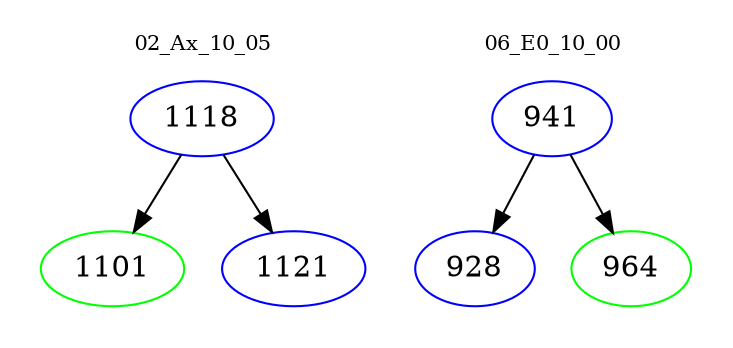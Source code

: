digraph{
subgraph cluster_0 {
color = white
label = "02_Ax_10_05";
fontsize=10;
T0_1118 [label="1118", color="blue"]
T0_1118 -> T0_1101 [color="black"]
T0_1101 [label="1101", color="green"]
T0_1118 -> T0_1121 [color="black"]
T0_1121 [label="1121", color="blue"]
}
subgraph cluster_1 {
color = white
label = "06_E0_10_00";
fontsize=10;
T1_941 [label="941", color="blue"]
T1_941 -> T1_928 [color="black"]
T1_928 [label="928", color="blue"]
T1_941 -> T1_964 [color="black"]
T1_964 [label="964", color="green"]
}
}
